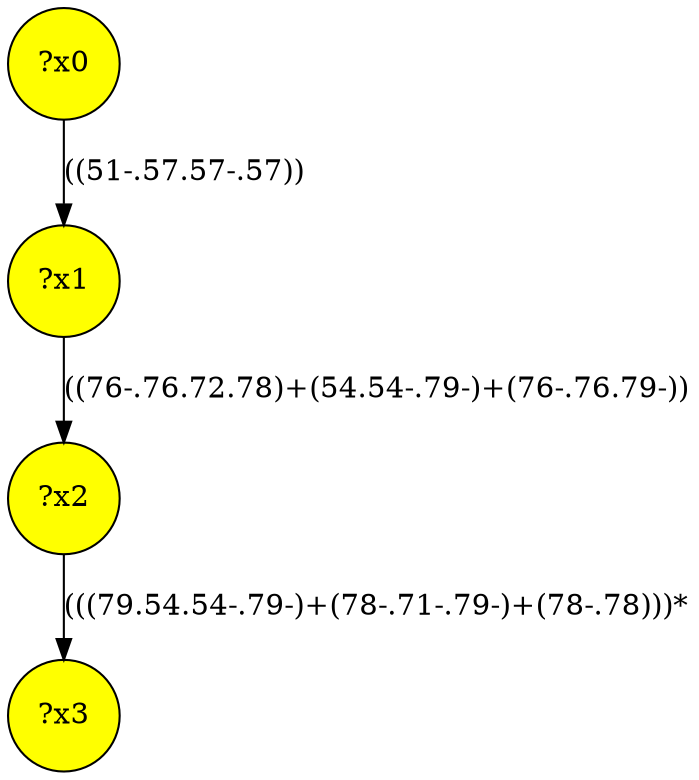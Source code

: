 digraph g {
	x3 [fillcolor="yellow", style="filled," shape=circle, label="?x3"];
	x2 [fillcolor="yellow", style="filled," shape=circle, label="?x2"];
	x1 [fillcolor="yellow", style="filled," shape=circle, label="?x1"];
	x0 [fillcolor="yellow", style="filled," shape=circle, label="?x0"];
	x0 -> x1 [label="((51-.57.57-.57))"];
	x1 -> x2 [label="((76-.76.72.78)+(54.54-.79-)+(76-.76.79-))"];
	x2 -> x3 [label="(((79.54.54-.79-)+(78-.71-.79-)+(78-.78)))*"];
}
